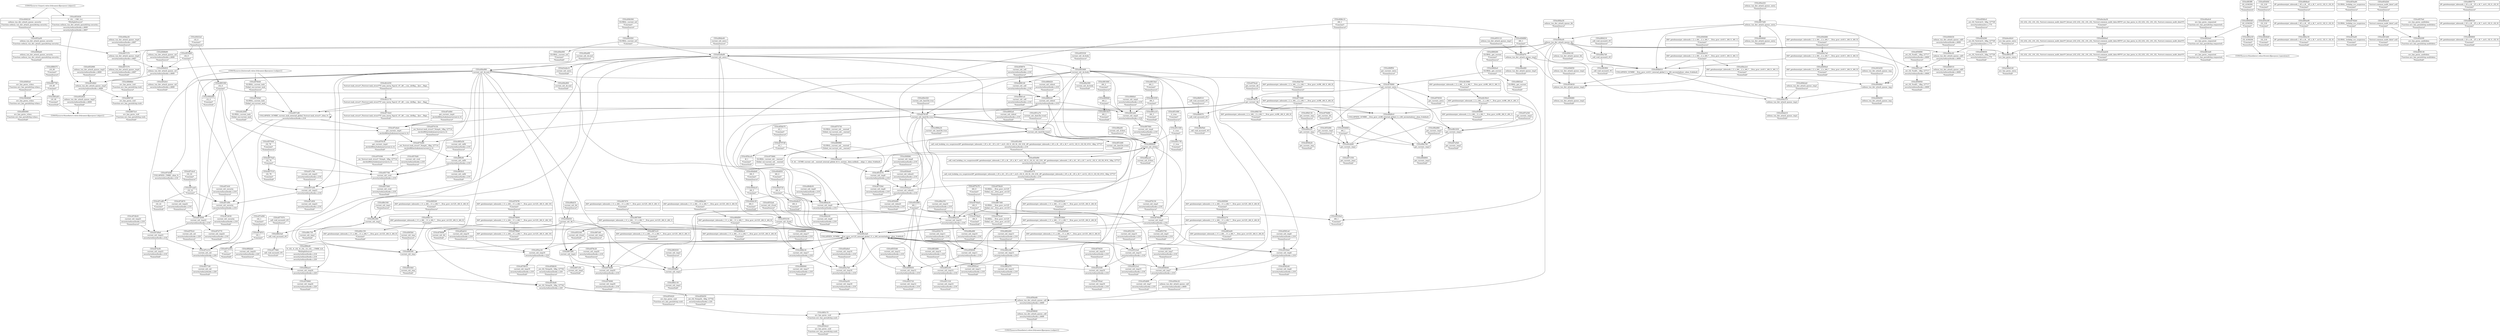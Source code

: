 digraph {
	CE0x4f49220 [shape=record,shape=Mrecord,label="{CE0x4f49220|selinux_tun_dev_attach_queue:_security|Function::selinux_tun_dev_attach_queue&Arg::security::|*SummSource*}"]
	CE0x4f8ace0 [shape=record,shape=Mrecord,label="{CE0x4f8ace0|current_sid:_if.then|*SummSink*}"]
	CE0x4f5d590 [shape=record,shape=Mrecord,label="{CE0x4f5d590|current_sid:_tmp7|security/selinux/hooks.c,218|*SummSource*}"]
	CE0x4f55d90 [shape=record,shape=Mrecord,label="{CE0x4f55d90|get_current:_tmp1|*SummSource*}"]
	CE0x4f58050 [shape=record,shape=Mrecord,label="{CE0x4f58050|_ret_i32_%retval.0,_!dbg_!27728|security/selinux/avc.c,775|*SummSink*}"]
	CE0x4f6c480 [shape=record,shape=Mrecord,label="{CE0x4f6c480|current_sid:_tmp1}"]
	CE0x4f559b0 [shape=record,shape=Mrecord,label="{CE0x4f559b0|i64*_getelementptr_inbounds_(_11_x_i64_,_11_x_i64_*___llvm_gcov_ctr125,_i64_0,_i64_6)|*Constant*}"]
	CE0x4fc5990 [shape=record,shape=Mrecord,label="{CE0x4fc5990|i64*_getelementptr_inbounds_(_2_x_i64_,_2_x_i64_*___llvm_gcov_ctr98,_i64_0,_i64_1)|*Constant*|*SummSource*}"]
	CE0x4f8abf0 [shape=record,shape=Mrecord,label="{CE0x4f8abf0|current_sid:_if.then|*SummSource*}"]
	CE0x4f89a20 [shape=record,shape=Mrecord,label="{CE0x4f89a20|current_sid:_land.lhs.true|*SummSink*}"]
	CE0x4f48430 [shape=record,shape=Mrecord,label="{CE0x4f48430|selinux_tun_dev_attach_queue:_call1|security/selinux/hooks.c,4669|*SummSource*}"]
	CE0x4f5d6f0 [shape=record,shape=Mrecord,label="{CE0x4f5d6f0|current_sid:_tmp7|security/selinux/hooks.c,218|*SummSink*}"]
	CE0x4f82de0 [shape=record,shape=Mrecord,label="{CE0x4f82de0|avc_has_perm:_requested|Function::avc_has_perm&Arg::requested::}"]
	CE0x4fc2170 [shape=record,shape=Mrecord,label="{CE0x4fc2170|%struct.task_struct*_(%struct.task_struct**)*_asm_movq_%gs:$_1:P_,$0_,_r,im,_dirflag_,_fpsr_,_flags_}"]
	CE0x4f577d0 [shape=record,shape=Mrecord,label="{CE0x4f577d0|current_sid:_sid|security/selinux/hooks.c,220|*SummSink*}"]
	CE0x4f887d0 [shape=record,shape=Mrecord,label="{CE0x4f887d0|avc_has_perm:_tsid|Function::avc_has_perm&Arg::tsid::}"]
	CE0x4f51320 [shape=record,shape=Mrecord,label="{CE0x4f51320|current_sid:_tmp14|security/selinux/hooks.c,218|*SummSink*}"]
	CE0x4f663e0 [shape=record,shape=Mrecord,label="{CE0x4f663e0|GLOBAL:_get_current|*Constant*|*SummSink*}"]
	CE0x4f4f240 [shape=record,shape=Mrecord,label="{CE0x4f4f240|i64*_getelementptr_inbounds_(_11_x_i64_,_11_x_i64_*___llvm_gcov_ctr125,_i64_0,_i64_0)|*Constant*|*SummSource*}"]
	CE0x4f6c540 [shape=record,shape=Mrecord,label="{CE0x4f6c540|current_sid:_tmp1|*SummSource*}"]
	CE0x4f6bac0 [shape=record,shape=Mrecord,label="{CE0x4f6bac0|current_sid:_tmp24|security/selinux/hooks.c,220}"]
	CE0x4f69060 [shape=record,shape=Mrecord,label="{CE0x4f69060|current_sid:_tmp17|security/selinux/hooks.c,218|*SummSink*}"]
	CE0x4f5a610 [shape=record,shape=Mrecord,label="{CE0x4f5a610|current_sid:_tmp19|security/selinux/hooks.c,218|*SummSource*}"]
	CE0x4f619a0 [shape=record,shape=Mrecord,label="{CE0x4f619a0|i64_3|*Constant*|*SummSource*}"]
	CE0x4fbf510 [shape=record,shape=Mrecord,label="{CE0x4fbf510|_call_void_mcount()_#3|*SummSource*}"]
	CE0x4f63a00 [shape=record,shape=Mrecord,label="{CE0x4f63a00|i64*_getelementptr_inbounds_(_11_x_i64_,_11_x_i64_*___llvm_gcov_ctr125,_i64_0,_i64_8)|*Constant*|*SummSink*}"]
	CE0x4f4ba30 [shape=record,shape=Mrecord,label="{CE0x4f4ba30|selinux_tun_dev_attach_queue:_bb|*SummSource*}"]
	CE0x4f75fe0 [shape=record,shape=Mrecord,label="{CE0x4f75fe0|i64_0|*Constant*|*SummSink*}"]
	CE0x4f755b0 [shape=record,shape=Mrecord,label="{CE0x4f755b0|current_sid:_tmp8|security/selinux/hooks.c,218|*SummSink*}"]
	CE0x4f6de40 [shape=record,shape=Mrecord,label="{CE0x4f6de40|current_sid:_entry|*SummSource*}"]
	CE0x4f578d0 [shape=record,shape=Mrecord,label="{CE0x4f578d0|current_sid:_cred|security/selinux/hooks.c,218|*SummSource*}"]
	CE0x4f53b60 [shape=record,shape=Mrecord,label="{CE0x4f53b60|i32_0|*Constant*}"]
	CE0x4f4bf20 [shape=record,shape=Mrecord,label="{CE0x4f4bf20|current_sid:_bb}"]
	CE0x4f888b0 [shape=record,shape=Mrecord,label="{CE0x4f888b0|avc_has_perm:_tsid|Function::avc_has_perm&Arg::tsid::|*SummSource*}"]
	CE0x4f539a0 [shape=record,shape=Mrecord,label="{CE0x4f539a0|current_sid:_tmp6|security/selinux/hooks.c,218}"]
	CE0x4f56e80 [shape=record,shape=Mrecord,label="{CE0x4f56e80|selinux_tun_dev_attach_queue:_call|security/selinux/hooks.c,4669}"]
	CE0x4f70150 [shape=record,shape=Mrecord,label="{CE0x4f70150|_ret_%struct.task_struct*_%tmp4,_!dbg_!27714|./arch/x86/include/asm/current.h,14|*SummSource*}"]
	CE0x4f6ff50 [shape=record,shape=Mrecord,label="{CE0x4f6ff50|get_current:_entry|*SummSource*}"]
	CE0x4f43f20 [shape=record,shape=Mrecord,label="{CE0x4f43f20|GLOBAL:_current_sid|*Constant*}"]
	CE0x4f7cae0 [shape=record,shape=Mrecord,label="{CE0x4f7cae0|i32_22|*Constant*}"]
	CE0x4f54c80 [shape=record,shape=Mrecord,label="{CE0x4f54c80|i32_218|*Constant*}"]
	CE0x4f63c00 [shape=record,shape=Mrecord,label="{CE0x4f63c00|current_sid:_tmp14|security/selinux/hooks.c,218}"]
	CE0x4f84060 [shape=record,shape=Mrecord,label="{CE0x4f84060|avc_has_perm:_tclass|Function::avc_has_perm&Arg::tclass::|*SummSink*}"]
	CE0x4f5c000 [shape=record,shape=Mrecord,label="{CE0x4f5c000|_call_void_lockdep_rcu_suspicious(i8*_getelementptr_inbounds_(_25_x_i8_,_25_x_i8_*_.str3,_i32_0,_i32_0),_i32_218,_i8*_getelementptr_inbounds_(_45_x_i8_,_45_x_i8_*_.str12,_i32_0,_i32_0))_#10,_!dbg_!27727|security/selinux/hooks.c,218|*SummSource*}"]
	CE0x4f68c30 [shape=record,shape=Mrecord,label="{CE0x4f68c30|current_sid:_tmp17|security/selinux/hooks.c,218}"]
	CE0x4f4b2a0 [shape=record,shape=Mrecord,label="{CE0x4f4b2a0|selinux_tun_dev_attach_queue:_tmp1|*SummSource*}"]
	CE0x4f64a90 [shape=record,shape=Mrecord,label="{CE0x4f64a90|i8*_getelementptr_inbounds_(_45_x_i8_,_45_x_i8_*_.str12,_i32_0,_i32_0)|*Constant*}"]
	CE0x4f79430 [shape=record,shape=Mrecord,label="{CE0x4f79430|current_sid:_tmp16|security/selinux/hooks.c,218|*SummSource*}"]
	CE0x4f7db20 [shape=record,shape=Mrecord,label="{CE0x4f7db20|current_sid:_tmp23|security/selinux/hooks.c,218|*SummSource*}"]
	CE0x4f5bb70 [shape=record,shape=Mrecord,label="{CE0x4f5bb70|i8_1|*Constant*|*SummSource*}"]
	CE0x4f79090 [shape=record,shape=Mrecord,label="{CE0x4f79090|current_sid:_tmp20|security/selinux/hooks.c,218|*SummSink*}"]
	CE0x4f49d50 [shape=record,shape=Mrecord,label="{CE0x4f49d50|selinux_tun_dev_attach_queue:_tmp|*SummSink*}"]
	CE0x6ecb9c0 [shape=record,shape=Mrecord,label="{CE0x6ecb9c0|avc_has_perm:_entry|*SummSource*}"]
	CE0x4f55230 [shape=record,shape=Mrecord,label="{CE0x4f55230|current_sid:_if.end}"]
	CE0x4f681e0 [shape=record,shape=Mrecord,label="{CE0x4f681e0|current_sid:_call|security/selinux/hooks.c,218|*SummSink*}"]
	CE0x4f69fd0 [shape=record,shape=Mrecord,label="{CE0x4f69fd0|i64_2|*Constant*}"]
	CE0x4f69cb0 [shape=record,shape=Mrecord,label="{CE0x4f69cb0|current_sid:_tobool|security/selinux/hooks.c,218}"]
	CE0x4f61ab0 [shape=record,shape=Mrecord,label="{CE0x4f61ab0|current_sid:_tmp4|security/selinux/hooks.c,218}"]
	CE0x4f7cfc0 [shape=record,shape=Mrecord,label="{CE0x4f7cfc0|current_sid:_security|security/selinux/hooks.c,218|*SummSource*}"]
	CE0x4f69f60 [shape=record,shape=Mrecord,label="{CE0x4f69f60|GLOBAL:_current_sid.__warned|Global_var:current_sid.__warned}"]
	CE0x4f78440 [shape=record,shape=Mrecord,label="{CE0x4f78440|GLOBAL:_current_task|Global_var:current_task|*SummSource*}"]
	CE0x4f70de0 [shape=record,shape=Mrecord,label="{CE0x4f70de0|i64_0|*Constant*}"]
	CE0x4f523c0 [shape=record,shape=Mrecord,label="{CE0x4f523c0|current_sid:_tmp15|security/selinux/hooks.c,218|*SummSink*}"]
	CE0x4f581a0 [shape=record,shape=Mrecord,label="{CE0x4f581a0|current_sid:_tmp6|security/selinux/hooks.c,218|*SummSource*}"]
	CE0x4f592e0 [shape=record,shape=Mrecord,label="{CE0x4f592e0|current_sid:_tmp11|security/selinux/hooks.c,218|*SummSink*}"]
	CE0x4f618c0 [shape=record,shape=Mrecord,label="{CE0x4f618c0|i64_2|*Constant*|*SummSink*}"]
	CE0x4f792b0 [shape=record,shape=Mrecord,label="{CE0x4f792b0|GLOBAL:_lockdep_rcu_suspicious|*Constant*}"]
	CE0x4f7dcf0 [shape=record,shape=Mrecord,label="{CE0x4f7dcf0|current_sid:_tmp23|security/selinux/hooks.c,218|*SummSink*}"]
	CE0x4f4bb90 [shape=record,shape=Mrecord,label="{CE0x4f4bb90|i32_0|*Constant*|*SummSink*}"]
	CE0x4f5aa50 [shape=record,shape=Mrecord,label="{CE0x4f5aa50|current_sid:_tmp18|security/selinux/hooks.c,218|*SummSink*}"]
	CE0x4f840d0 [shape=record,shape=Mrecord,label="{CE0x4f840d0|i32_4194304|*Constant*}"]
	CE0x4f58130 [shape=record,shape=Mrecord,label="{CE0x4f58130|avc_has_perm:_auditdata|Function::avc_has_perm&Arg::auditdata::|*SummSink*}"]
	CE0x4f86470 [shape=record,shape=Mrecord,label="{CE0x4f86470|i16_49|*Constant*|*SummSource*}"]
	CE0x4f4ab10 [shape=record,shape=Mrecord,label="{CE0x4f4ab10|selinux_tun_dev_attach_queue:_tmp1|*SummSink*}"]
	CE0x4f5c9a0 [shape=record,shape=Mrecord,label="{CE0x4f5c9a0|current_sid:_tmp|*SummSink*}"]
	CE0x4f528b0 [shape=record,shape=Mrecord,label="{CE0x4f528b0|selinux_tun_dev_attach_queue:_tmp5|security/selinux/hooks.c,4669}"]
	CE0x4f50d00 [shape=record,shape=Mrecord,label="{CE0x4f50d00|current_sid:_tobool1|security/selinux/hooks.c,218|*SummSink*}"]
	CE0x4f87760 [shape=record,shape=Mrecord,label="{CE0x4f87760|i16_49|*Constant*}"]
	CE0x4f71550 [shape=record,shape=Mrecord,label="{CE0x4f71550|get_current:_tmp1|*SummSink*}"]
	CE0x4f788a0 [shape=record,shape=Mrecord,label="{CE0x4f788a0|i64*_getelementptr_inbounds_(_11_x_i64_,_11_x_i64_*___llvm_gcov_ctr125,_i64_0,_i64_10)|*Constant*|*SummSink*}"]
	CE0x4f55b30 [shape=record,shape=Mrecord,label="{CE0x4f55b30|i64*_getelementptr_inbounds_(_11_x_i64_,_11_x_i64_*___llvm_gcov_ctr125,_i64_0,_i64_6)|*Constant*|*SummSource*}"]
	CE0x4f4fd60 [shape=record,shape=Mrecord,label="{CE0x4f4fd60|selinux_tun_dev_attach_queue:_tmp2|*SummSink*}"]
	CE0x4f7a540 [shape=record,shape=Mrecord,label="{CE0x4f7a540|get_current:_tmp2|*SummSource*}"]
	CE0x4f7d030 [shape=record,shape=Mrecord,label="{CE0x4f7d030|current_sid:_security|security/selinux/hooks.c,218|*SummSink*}"]
	CE0x4f5af70 [shape=record,shape=Mrecord,label="{CE0x4f5af70|selinux_tun_dev_attach_queue:_tmp3}"]
	CE0x4f48b60 [shape=record,shape=Mrecord,label="{CE0x4f48b60|selinux_tun_dev_attach_queue:_sid|security/selinux/hooks.c,4669|*SummSource*}"]
	CE0x4f7a6a0 [shape=record,shape=Mrecord,label="{CE0x4f7a6a0|get_current:_tmp4|./arch/x86/include/asm/current.h,14}"]
	CE0x4f54420 [shape=record,shape=Mrecord,label="{CE0x4f54420|avc_has_perm:_ssid|Function::avc_has_perm&Arg::ssid::|*SummSource*}"]
	CE0x63e8a10 [shape=record,shape=Mrecord,label="{CE0x63e8a10|current_sid:_entry|*SummSink*}"]
	CE0x4f783b0 [shape=record,shape=Mrecord,label="{CE0x4f783b0|GLOBAL:_current_task|Global_var:current_task}"]
	CE0x4f6fa40 [shape=record,shape=Mrecord,label="{CE0x4f6fa40|0:_i32,_4:_i32,_8:_i32,_12:_i32,_:_CMRE_4,8_|*MultipleSource*|security/selinux/hooks.c,218|security/selinux/hooks.c,218|security/selinux/hooks.c,220}"]
	CE0x4f6af10 [shape=record,shape=Mrecord,label="{CE0x4f6af10|current_sid:_bb|*SummSource*}"]
	CE0x4f5a7b0 [shape=record,shape=Mrecord,label="{CE0x4f5a7b0|current_sid:_tmp18|security/selinux/hooks.c,218}"]
	CE0x4f4e2c0 [shape=record,shape=Mrecord,label="{CE0x4f4e2c0|i64*_getelementptr_inbounds_(_2_x_i64_,_2_x_i64_*___llvm_gcov_ctr411,_i64_0,_i64_1)|*Constant*|*SummSink*}"]
	CE0x4f77870 [shape=record,shape=Mrecord,label="{CE0x4f77870|_call_void_mcount()_#3|*SummSource*}"]
	CE0x4f61a10 [shape=record,shape=Mrecord,label="{CE0x4f61a10|i64_3|*Constant*|*SummSink*}"]
	CE0x4f59170 [shape=record,shape=Mrecord,label="{CE0x4f59170|current_sid:_tmp11|security/selinux/hooks.c,218|*SummSource*}"]
	CE0x4f7e230 [shape=record,shape=Mrecord,label="{CE0x4f7e230|i32_1|*Constant*|*SummSink*}"]
	CE0x4f4dac0 [shape=record,shape=Mrecord,label="{CE0x4f4dac0|i64_5|*Constant*}"]
	CE0x4f68bc0 [shape=record,shape=Mrecord,label="{CE0x4f68bc0|i64*_getelementptr_inbounds_(_11_x_i64_,_11_x_i64_*___llvm_gcov_ctr125,_i64_0,_i64_9)|*Constant*|*SummSink*}"]
	CE0x4f65fc0 [shape=record,shape=Mrecord,label="{CE0x4f65fc0|current_sid:_call4|security/selinux/hooks.c,218|*SummSink*}"]
	CE0x4f56c20 [shape=record,shape=Mrecord,label="{CE0x4f56c20|selinux_tun_dev_attach_queue:_call|security/selinux/hooks.c,4669|*SummSource*}"]
	CE0x4f50bd0 [shape=record,shape=Mrecord,label="{CE0x4f50bd0|current_sid:_tobool1|security/selinux/hooks.c,218|*SummSource*}"]
	CE0x4f77960 [shape=record,shape=Mrecord,label="{CE0x4f77960|_call_void_mcount()_#3|*SummSink*}"]
	CE0x4f62d00 [shape=record,shape=Mrecord,label="{CE0x4f62d00|current_sid:_tmp13|security/selinux/hooks.c,218|*SummSource*}"]
	CE0x4f64210 [shape=record,shape=Mrecord,label="{CE0x4f64210|_call_void_mcount()_#3|*SummSource*}"]
	CE0x4fbf5b0 [shape=record,shape=Mrecord,label="{CE0x4fbf5b0|_call_void_mcount()_#3|*SummSink*}"]
	"CONST[source:2(external),value:2(dynamic)][purpose:{subject}]"
	CE0x4f781f0 [shape=record,shape=Mrecord,label="{CE0x4f781f0|get_current:_tmp4|./arch/x86/include/asm/current.h,14|*SummSink*}"]
	CE0x4f56450 [shape=record,shape=Mrecord,label="{CE0x4f56450|_ret_i32_%tmp24,_!dbg_!27742|security/selinux/hooks.c,220|*SummSink*}"]
	CE0x4f5d380 [shape=record,shape=Mrecord,label="{CE0x4f5d380|_ret_i32_%retval.0,_!dbg_!27728|security/selinux/avc.c,775}"]
	CE0x4f9d0c0 [shape=record,shape=Mrecord,label="{CE0x4f9d0c0|COLLAPSED:_GCMRE___llvm_gcov_ctr98_internal_global_2_x_i64_zeroinitializer:_elem_0:default:}"]
	CE0x4f4dd60 [shape=record,shape=Mrecord,label="{CE0x4f4dd60|i64*_getelementptr_inbounds_(_2_x_i64_,_2_x_i64_*___llvm_gcov_ctr411,_i64_0,_i64_0)|*Constant*|*SummSource*}"]
	CE0x4f582d0 [shape=record,shape=Mrecord,label="{CE0x4f582d0|current_sid:_tmp6|security/selinux/hooks.c,218|*SummSink*}"]
	CE0x4f6a350 [shape=record,shape=Mrecord,label="{CE0x4f6a350|current_sid:_tmp10|security/selinux/hooks.c,218|*SummSource*}"]
	CE0x4f54a80 [shape=record,shape=Mrecord,label="{CE0x4f54a80|GLOBAL:_lockdep_rcu_suspicious|*Constant*|*SummSource*}"]
	CE0x4f52350 [shape=record,shape=Mrecord,label="{CE0x4f52350|current_sid:_tmp15|security/selinux/hooks.c,218|*SummSource*}"]
	CE0x4f6b7d0 [shape=record,shape=Mrecord,label="{CE0x4f6b7d0|i64*_getelementptr_inbounds_(_2_x_i64_,_2_x_i64_*___llvm_gcov_ctr98,_i64_0,_i64_0)|*Constant*|*SummSink*}"]
	CE0x4f4e680 [shape=record,shape=Mrecord,label="{CE0x4f4e680|current_sid:_do.end}"]
	CE0x4f52270 [shape=record,shape=Mrecord,label="{CE0x4f52270|i64*_getelementptr_inbounds_(_11_x_i64_,_11_x_i64_*___llvm_gcov_ctr125,_i64_0,_i64_8)|*Constant*}"]
	CE0x4f6bbb0 [shape=record,shape=Mrecord,label="{CE0x4f6bbb0|current_sid:_tmp24|security/selinux/hooks.c,220|*SummSource*}"]
	CE0x4f51950 [shape=record,shape=Mrecord,label="{CE0x4f51950|current_sid:_land.lhs.true2}"]
	CE0x4f68ff0 [shape=record,shape=Mrecord,label="{CE0x4f68ff0|current_sid:_tmp17|security/selinux/hooks.c,218|*SummSource*}"]
	CE0x4f55340 [shape=record,shape=Mrecord,label="{CE0x4f55340|current_sid:_if.end|*SummSink*}"]
	CE0x4f65c70 [shape=record,shape=Mrecord,label="{CE0x4f65c70|avc_has_perm:_ssid|Function::avc_has_perm&Arg::ssid::}"]
	CE0x4f54f40 [shape=record,shape=Mrecord,label="{CE0x4f54f40|i32_218|*Constant*|*SummSource*}"]
	CE0x4f5ac20 [shape=record,shape=Mrecord,label="{CE0x4f5ac20|current_sid:_tmp19|security/selinux/hooks.c,218}"]
	CE0x4f7d380 [shape=record,shape=Mrecord,label="{CE0x4f7d380|COLLAPSED:_CMRE:_elem_0::|security/selinux/hooks.c,218}"]
	CE0x4f52fc0 [shape=record,shape=Mrecord,label="{CE0x4f52fc0|selinux_tun_dev_attach_queue:_sid|security/selinux/hooks.c,4669|*SummSink*}"]
	CE0x4f49580 [shape=record,shape=Mrecord,label="{CE0x4f49580|i64*_getelementptr_inbounds_(_2_x_i64_,_2_x_i64_*___llvm_gcov_ctr411,_i64_0,_i64_1)|*Constant*|*SummSource*}"]
	CE0x4f79ca0 [shape=record,shape=Mrecord,label="{CE0x4f79ca0|get_current:_bb|*SummSource*}"]
	CE0x4f5f8e0 [shape=record,shape=Mrecord,label="{CE0x4f5f8e0|current_sid:_tmp3}"]
	CE0x4f55530 [shape=record,shape=Mrecord,label="{CE0x4f55530|current_sid:_do.body|*SummSource*}"]
	CE0x590d0d0 [shape=record,shape=Mrecord,label="{CE0x590d0d0|avc_has_perm:_tclass|Function::avc_has_perm&Arg::tclass::}"]
	CE0x4f69800 [shape=record,shape=Mrecord,label="{CE0x4f69800|i8*_getelementptr_inbounds_(_25_x_i8_,_25_x_i8_*_.str3,_i32_0,_i32_0)|*Constant*|*SummSink*}"]
	CE0x4f81bd0 [shape=record,shape=Mrecord,label="{CE0x4f81bd0|avc_has_perm:_requested|Function::avc_has_perm&Arg::requested::|*SummSink*}"]
	CE0x4f6a480 [shape=record,shape=Mrecord,label="{CE0x4f6a480|current_sid:_tmp10|security/selinux/hooks.c,218|*SummSink*}"]
	CE0x4f47270 [shape=record,shape=Mrecord,label="{CE0x4f47270|selinux_tun_dev_attach_queue:_tmp4|security/selinux/hooks.c,4667}"]
	CE0x4f79d80 [shape=record,shape=Mrecord,label="{CE0x4f79d80|get_current:_bb|*SummSink*}"]
	CE0x4f670b0 [shape=record,shape=Mrecord,label="{CE0x4f670b0|current_sid:_tmp4|security/selinux/hooks.c,218|*SummSink*}"]
	CE0x4f57c80 [shape=record,shape=Mrecord,label="{CE0x4f57c80|COLLAPSED:_GCMRE_current_task_external_global_%struct.task_struct*:_elem_0::|security/selinux/hooks.c,218}"]
	CE0x4f4c150 [shape=record,shape=Mrecord,label="{CE0x4f4c150|i64*_getelementptr_inbounds_(_11_x_i64_,_11_x_i64_*___llvm_gcov_ctr125,_i64_0,_i64_0)|*Constant*|*SummSink*}"]
	CE0x4f6c730 [shape=record,shape=Mrecord,label="{CE0x4f6c730|current_sid:_tmp1|*SummSink*}"]
	CE0x4f448b0 [shape=record,shape=Mrecord,label="{CE0x4f448b0|selinux_tun_dev_attach_queue:_tmp}"]
	CE0x4f53570 [shape=record,shape=Mrecord,label="{CE0x4f53570|current_sid:_tmp8|security/selinux/hooks.c,218}"]
	CE0x4f78910 [shape=record,shape=Mrecord,label="{CE0x4f78910|current_sid:_tmp19|security/selinux/hooks.c,218|*SummSink*}"]
	CE0x4f9d130 [shape=record,shape=Mrecord,label="{CE0x4f9d130|get_current:_tmp|*SummSource*}"]
	CE0x4f648d0 [shape=record,shape=Mrecord,label="{CE0x4f648d0|i32_218|*Constant*|*SummSink*}"]
	CE0x4f54af0 [shape=record,shape=Mrecord,label="{CE0x4f54af0|GLOBAL:_lockdep_rcu_suspicious|*Constant*|*SummSink*}"]
	CE0x4f4c020 [shape=record,shape=Mrecord,label="{CE0x4f4c020|current_sid:_land.lhs.true|*SummSource*}"]
	CE0x4f474d0 [shape=record,shape=Mrecord,label="{CE0x4f474d0|selinux_tun_dev_attach_queue:_entry}"]
	CE0x4f7e090 [shape=record,shape=Mrecord,label="{CE0x4f7e090|i32_1|*Constant*|*SummSource*}"]
	CE0x4f4b560 [shape=record,shape=Mrecord,label="{CE0x4f4b560|GLOBAL:_current_sid|*Constant*|*SummSource*}"]
	CE0x4f82ec0 [shape=record,shape=Mrecord,label="{CE0x4f82ec0|%struct.common_audit_data*_null|*Constant*}"]
	CE0x4fc2060 [shape=record,shape=Mrecord,label="{CE0x4fc2060|GLOBAL:_current_task|Global_var:current_task|*SummSink*}"]
	CE0x4f6da30 [shape=record,shape=Mrecord,label="{CE0x4f6da30|current_sid:_tmp9|security/selinux/hooks.c,218}"]
	CE0x4f4e420 [shape=record,shape=Mrecord,label="{CE0x4f4e420|selinux_tun_dev_attach_queue:_entry|*SummSource*}"]
	CE0x4f48510 [shape=record,shape=Mrecord,label="{CE0x4f48510|selinux_tun_dev_attach_queue:_call1|security/selinux/hooks.c,4669|*SummSink*}"]
	CE0x4f7cbc0 [shape=record,shape=Mrecord,label="{CE0x4f7cbc0|i32_22|*Constant*|*SummSource*}"]
	CE0x6ecba30 [shape=record,shape=Mrecord,label="{CE0x6ecba30|i32_(i32,_i32,_i16,_i32,_%struct.common_audit_data*)*_bitcast_(i32_(i32,_i32,_i16,_i32,_%struct.common_audit_data.495*)*_avc_has_perm_to_i32_(i32,_i32,_i16,_i32,_%struct.common_audit_data*)*)|*Constant*|*SummSource*}"]
	CE0x4f5c690 [shape=record,shape=Mrecord,label="{CE0x4f5c690|i64_1|*Constant*}"]
	CE0x4fc2250 [shape=record,shape=Mrecord,label="{CE0x4fc2250|%struct.task_struct*_(%struct.task_struct**)*_asm_movq_%gs:$_1:P_,$0_,_r,im,_dirflag_,_fpsr_,_flags_|*SummSource*}"]
	CE0x4f716d0 [shape=record,shape=Mrecord,label="{CE0x4f716d0|i64*_getelementptr_inbounds_(_2_x_i64_,_2_x_i64_*___llvm_gcov_ctr98,_i64_0,_i64_0)|*Constant*}"]
	CE0x4f4e800 [shape=record,shape=Mrecord,label="{CE0x4f4e800|current_sid:_do.end|*SummSink*}"]
	CE0x4f875c0 [shape=record,shape=Mrecord,label="{CE0x4f875c0|avc_has_perm:_tsid|Function::avc_has_perm&Arg::tsid::|*SummSink*}"]
	CE0x4f64f00 [shape=record,shape=Mrecord,label="{CE0x4f64f00|i64*_getelementptr_inbounds_(_11_x_i64_,_11_x_i64_*___llvm_gcov_ctr125,_i64_0,_i64_9)|*Constant*}"]
	CE0x4f69520 [shape=record,shape=Mrecord,label="{CE0x4f69520|i8*_getelementptr_inbounds_(_25_x_i8_,_25_x_i8_*_.str3,_i32_0,_i32_0)|*Constant*}"]
	CE0x4f7cf00 [shape=record,shape=Mrecord,label="{CE0x4f7cf00|current_sid:_security|security/selinux/hooks.c,218}"]
	CE0x4f56b20 [shape=record,shape=Mrecord,label="{CE0x4f56b20|get_current:_tmp|*SummSink*}"]
	CE0x4f55460 [shape=record,shape=Mrecord,label="{CE0x4f55460|current_sid:_do.body}"]
	CE0x4f552a0 [shape=record,shape=Mrecord,label="{CE0x4f552a0|current_sid:_if.end|*SummSource*}"]
	CE0x4f67af0 [shape=record,shape=Mrecord,label="{CE0x4f67af0|current_sid:_tmp2|*SummSource*}"]
	CE0x4f5bf90 [shape=record,shape=Mrecord,label="{CE0x4f5bf90|_call_void_lockdep_rcu_suspicious(i8*_getelementptr_inbounds_(_25_x_i8_,_25_x_i8_*_.str3,_i32_0,_i32_0),_i32_218,_i8*_getelementptr_inbounds_(_45_x_i8_,_45_x_i8_*_.str12,_i32_0,_i32_0))_#10,_!dbg_!27727|security/selinux/hooks.c,218}"]
	CE0x4f7d9a0 [shape=record,shape=Mrecord,label="{CE0x4f7d9a0|current_sid:_tmp23|security/selinux/hooks.c,218}"]
	CE0x4f58440 [shape=record,shape=Mrecord,label="{CE0x4f58440|current_sid:_tmp7|security/selinux/hooks.c,218}"]
	CE0x4f555d0 [shape=record,shape=Mrecord,label="{CE0x4f555d0|current_sid:_tmp12|security/selinux/hooks.c,218|*SummSource*}"]
	CE0x4f81b60 [shape=record,shape=Mrecord,label="{CE0x4f81b60|%struct.common_audit_data*_null|*Constant*|*SummSink*}"]
	CE0x4f64c50 [shape=record,shape=Mrecord,label="{CE0x4f64c50|i8*_getelementptr_inbounds_(_45_x_i8_,_45_x_i8_*_.str12,_i32_0,_i32_0)|*Constant*|*SummSink*}"]
	CE0x4f5f670 [shape=record,shape=Mrecord,label="{CE0x4f5f670|current_sid:_call|security/selinux/hooks.c,218|*SummSource*}"]
	CE0x4fc58c0 [shape=record,shape=Mrecord,label="{CE0x4fc58c0|i64*_getelementptr_inbounds_(_2_x_i64_,_2_x_i64_*___llvm_gcov_ctr98,_i64_0,_i64_1)|*Constant*}"]
	CE0x4f7cdf0 [shape=record,shape=Mrecord,label="{CE0x4f7cdf0|i32_22|*Constant*|*SummSink*}"]
	CE0x4f682a0 [shape=record,shape=Mrecord,label="{CE0x4f682a0|current_sid:_tobool|security/selinux/hooks.c,218|*SummSink*}"]
	CE0x4f48ab0 [shape=record,shape=Mrecord,label="{CE0x4f48ab0|selinux_tun_dev_attach_queue:_security|Function::selinux_tun_dev_attach_queue&Arg::security::|*SummSink*}"]
	CE0x63e8a80 [shape=record,shape=Mrecord,label="{CE0x63e8a80|current_sid:_entry}"]
	CE0x4f69d20 [shape=record,shape=Mrecord,label="{CE0x4f69d20|current_sid:_tobool|security/selinux/hooks.c,218|*SummSource*}"]
	CE0x4f4d720 [shape=record,shape=Mrecord,label="{CE0x4f4d720|i64_4|*Constant*}"]
	CE0x4f797d0 [shape=record,shape=Mrecord,label="{CE0x4f797d0|i8_1|*Constant*}"]
	CE0x4f6e680 [shape=record,shape=Mrecord,label="{CE0x4f6e680|selinux_tun_dev_attach_queue:_tmp3|*SummSink*}"]
	CE0x4f4db60 [shape=record,shape=Mrecord,label="{CE0x4f4db60|i64_5|*Constant*|*SummSource*}"]
	CE0x4f4dc30 [shape=record,shape=Mrecord,label="{CE0x4f4dc30|i64_5|*Constant*|*SummSink*}"]
	CE0x4f5bce0 [shape=record,shape=Mrecord,label="{CE0x4f5bce0|i8_1|*Constant*|*SummSink*}"]
	CE0x4f6e860 [shape=record,shape=Mrecord,label="{CE0x4f6e860|get_current:_tmp3|*SummSource*}"]
	CE0x4f56f90 [shape=record,shape=Mrecord,label="{CE0x4f56f90|i64*_getelementptr_inbounds_(_2_x_i64_,_2_x_i64_*___llvm_gcov_ctr98,_i64_0,_i64_1)|*Constant*|*SummSink*}"]
	CE0x4f4e370 [shape=record,shape=Mrecord,label="{CE0x4f4e370|selinux_tun_dev_attach_queue:_tmp1}"]
	CE0x4f4b610 [shape=record,shape=Mrecord,label="{CE0x4f4b610|COLLAPSED:_GCMRE___llvm_gcov_ctr411_internal_global_2_x_i64_zeroinitializer:_elem_0:default:}"]
	CE0x4f9cec0 [shape=record,shape=Mrecord,label="{CE0x4f9cec0|get_current:_tmp}"]
	CE0x4f5a8e0 [shape=record,shape=Mrecord,label="{CE0x4f5a8e0|current_sid:_tmp18|security/selinux/hooks.c,218|*SummSource*}"]
	CE0x4f48ed0 [shape=record,shape=Mrecord,label="{CE0x4f48ed0|selinux_tun_dev_attach_queue:_bb}"]
	CE0x4f517f0 [shape=record,shape=Mrecord,label="{CE0x4f517f0|i1_true|*Constant*|*SummSink*}"]
	CE0x4f4f080 [shape=record,shape=Mrecord,label="{CE0x4f4f080|current_sid:_tmp8|security/selinux/hooks.c,218|*SummSource*}"]
	CE0x4f490e0 [shape=record,shape=Mrecord,label="{CE0x4f490e0|i64*_getelementptr_inbounds_(_2_x_i64_,_2_x_i64_*___llvm_gcov_ctr411,_i64_0,_i64_0)|*Constant*|*SummSink*}"]
	CE0x4f79b70 [shape=record,shape=Mrecord,label="{CE0x4f79b70|get_current:_bb}"]
	CE0x632ab30 [shape=record,shape=Mrecord,label="{CE0x632ab30|i32_(i32,_i32,_i16,_i32,_%struct.common_audit_data*)*_bitcast_(i32_(i32,_i32,_i16,_i32,_%struct.common_audit_data.495*)*_avc_has_perm_to_i32_(i32,_i32,_i16,_i32,_%struct.common_audit_data*)*)|*Constant*|*SummSink*}"]
	CE0x4f57940 [shape=record,shape=Mrecord,label="{CE0x4f57940|current_sid:_cred|security/selinux/hooks.c,218|*SummSink*}"]
	CE0x4f5d3f0 [shape=record,shape=Mrecord,label="{CE0x4f5d3f0|avc_has_perm:_auditdata|Function::avc_has_perm&Arg::auditdata::}"]
	CE0x4f67360 [shape=record,shape=Mrecord,label="{CE0x4f67360|GLOBAL:___llvm_gcov_ctr125|Global_var:__llvm_gcov_ctr125}"]
	CE0x4f52a00 [shape=record,shape=Mrecord,label="{CE0x4f52a00|selinux_tun_dev_attach_queue:_security|Function::selinux_tun_dev_attach_queue&Arg::security::}"]
	CE0x4f70280 [shape=record,shape=Mrecord,label="{CE0x4f70280|_ret_%struct.task_struct*_%tmp4,_!dbg_!27714|./arch/x86/include/asm/current.h,14}"]
	CE0x4fbf470 [shape=record,shape=Mrecord,label="{CE0x4fbf470|_call_void_mcount()_#3}"]
	CE0x4f6db30 [shape=record,shape=Mrecord,label="{CE0x4f6db30|current_sid:_tmp9|security/selinux/hooks.c,218|*SummSource*}"]
	CE0x4f43d30 [shape=record,shape=Mrecord,label="{CE0x4f43d30|selinux_tun_dev_attach_queue:_tmp|*SummSource*}"]
	"CONST[source:0(mediator),value:0(static)][purpose:{operation}]"
	CE0x4f83ef0 [shape=record,shape=Mrecord,label="{CE0x4f83ef0|i16_49|*Constant*|*SummSink*}"]
	CE0x4f4e6f0 [shape=record,shape=Mrecord,label="{CE0x4f4e6f0|current_sid:_do.end|*SummSource*}"]
	CE0x4f484a0 [shape=record,shape=Mrecord,label="{CE0x4f484a0|i32_(i32,_i32,_i16,_i32,_%struct.common_audit_data*)*_bitcast_(i32_(i32,_i32,_i16,_i32,_%struct.common_audit_data.495*)*_avc_has_perm_to_i32_(i32,_i32,_i16,_i32,_%struct.common_audit_data*)*)|*Constant*}"]
	CE0x4f4a010 [shape=record,shape=Mrecord,label="{CE0x4f4a010|i64*_getelementptr_inbounds_(_2_x_i64_,_2_x_i64_*___llvm_gcov_ctr411,_i64_0,_i64_1)|*Constant*}"]
	CE0x4fab7b0 [shape=record,shape=Mrecord,label="{CE0x4fab7b0|i64*_getelementptr_inbounds_(_2_x_i64_,_2_x_i64_*___llvm_gcov_ctr98,_i64_0,_i64_0)|*Constant*|*SummSource*}"]
	CE0x4f52990 [shape=record,shape=Mrecord,label="{CE0x4f52990|selinux_tun_dev_attach_queue:_tmp5|security/selinux/hooks.c,4669|*SummSource*}"]
	CE0x4f50ae0 [shape=record,shape=Mrecord,label="{CE0x4f50ae0|current_sid:_tobool1|security/selinux/hooks.c,218}"]
	CE0x4f4f9d0 [shape=record,shape=Mrecord,label="{CE0x4f4f9d0|i64*_getelementptr_inbounds_(_11_x_i64_,_11_x_i64_*___llvm_gcov_ctr125,_i64_0,_i64_6)|*Constant*|*SummSink*}"]
	CE0x4f49840 [shape=record,shape=Mrecord,label="{CE0x4f49840|selinux_tun_dev_attach_queue:_entry|*SummSink*}"]
	CE0x4f63d80 [shape=record,shape=Mrecord,label="{CE0x4f63d80|current_sid:_tmp14|security/selinux/hooks.c,218|*SummSource*}"]
	CE0x4fcddd0 [shape=record,shape=Mrecord,label="{CE0x4fcddd0|get_current:_tmp1}"]
	CE0x4f56660 [shape=record,shape=Mrecord,label="{CE0x4f56660|i64_1|*Constant*}"]
	CE0x4f795a0 [shape=record,shape=Mrecord,label="{CE0x4f795a0|current_sid:_tmp16|security/selinux/hooks.c,218|*SummSink*}"]
	CE0x4f6a7d0 [shape=record,shape=Mrecord,label="{CE0x4f6a7d0|_call_void_mcount()_#3}"]
	CE0x4f9d800 [shape=record,shape=Mrecord,label="{CE0x4f9d800|get_current:_tmp3|*SummSink*}"]
	CE0x4f59040 [shape=record,shape=Mrecord,label="{CE0x4f59040|current_sid:_tmp11|security/selinux/hooks.c,218}"]
	CE0x4f70390 [shape=record,shape=Mrecord,label="{CE0x4f70390|_ret_%struct.task_struct*_%tmp4,_!dbg_!27714|./arch/x86/include/asm/current.h,14|*SummSink*}"]
	CE0x4f61800 [shape=record,shape=Mrecord,label="{CE0x4f61800|i64_2|*Constant*|*SummSource*}"]
	CE0x4f56950 [shape=record,shape=Mrecord,label="{CE0x4f56950|_ret_i32_%call1,_!dbg_!27717|security/selinux/hooks.c,4669|*SummSink*}"]
	CE0x4f53030 [shape=record,shape=Mrecord,label="{CE0x4f53030|0:_i32,_:_CRE_0,4_|*MultipleSource*|Function::selinux_tun_dev_attach_queue&Arg::security::|security/selinux/hooks.c,4669|security/selinux/hooks.c,4667}"]
	CE0x4f7a0b0 [shape=record,shape=Mrecord,label="{CE0x4f7a0b0|get_current:_tmp4|./arch/x86/include/asm/current.h,14|*SummSource*}"]
	CE0x4f7c760 [shape=record,shape=Mrecord,label="{CE0x4f7c760|current_sid:_tmp21|security/selinux/hooks.c,218|*SummSource*}"]
	CE0x4f520e0 [shape=record,shape=Mrecord,label="{CE0x4f520e0|i64_1|*Constant*|*SummSink*}"]
	CE0x4f4f340 [shape=record,shape=Mrecord,label="{CE0x4f4f340|current_sid:_tmp}"]
	CE0x4f574a0 [shape=record,shape=Mrecord,label="{CE0x4f574a0|i32_78|*Constant*}"]
	CE0x4f4bc40 [shape=record,shape=Mrecord,label="{CE0x4f4bc40|selinux_tun_dev_attach_queue:_call1|security/selinux/hooks.c,4669}"]
	CE0x4f51b80 [shape=record,shape=Mrecord,label="{CE0x4f51b80|current_sid:_land.lhs.true2|*SummSink*}"]
	CE0x4f59450 [shape=record,shape=Mrecord,label="{CE0x4f59450|current_sid:_tmp12|security/selinux/hooks.c,218}"]
	CE0x4f52920 [shape=record,shape=Mrecord,label="{CE0x4f52920|selinux_tun_dev_attach_queue:_tmp5|security/selinux/hooks.c,4669|*SummSink*}"]
	CE0x4f67c50 [shape=record,shape=Mrecord,label="{CE0x4f67c50|current_sid:_tmp2|*SummSink*}"]
	CE0x4f760e0 [shape=record,shape=Mrecord,label="{CE0x4f760e0|current_sid:_tmp5|security/selinux/hooks.c,218}"]
	CE0x4f46f30 [shape=record,shape=Mrecord,label="{CE0x4f46f30|selinux_tun_dev_attach_queue:_tmp2|*SummSource*}"]
	CE0x4f64be0 [shape=record,shape=Mrecord,label="{CE0x4f64be0|i8*_getelementptr_inbounds_(_45_x_i8_,_45_x_i8_*_.str12,_i32_0,_i32_0)|*Constant*|*SummSource*}"]
	CE0x4f6dc00 [shape=record,shape=Mrecord,label="{CE0x4f6dc00|current_sid:_tmp9|security/selinux/hooks.c,218|*SummSink*}"]
	CE0x4f65e50 [shape=record,shape=Mrecord,label="{CE0x4f65e50|current_sid:_call4|security/selinux/hooks.c,218|*SummSource*}"]
	CE0x4f58640 [shape=record,shape=Mrecord,label="{CE0x4f58640|selinux_tun_dev_attach_queue:_call|security/selinux/hooks.c,4669|*SummSink*}"]
	CE0x4f67970 [shape=record,shape=Mrecord,label="{CE0x4f67970|i64*_getelementptr_inbounds_(_11_x_i64_,_11_x_i64_*___llvm_gcov_ctr125,_i64_0,_i64_1)|*Constant*|*SummSource*}"]
	CE0x4f63f00 [shape=record,shape=Mrecord,label="{CE0x4f63f00|_call_void_mcount()_#3|*SummSink*}"]
	CE0x4fb1630 [shape=record,shape=Mrecord,label="{CE0x4fb1630|get_current:_tmp2}"]
	CE0x4f78980 [shape=record,shape=Mrecord,label="{CE0x4f78980|get_current:_entry}"]
	CE0x4f4f3b0 [shape=record,shape=Mrecord,label="{CE0x4f4f3b0|current_sid:_tmp|*SummSource*}"]
	CE0x4f4a7a0 [shape=record,shape=Mrecord,label="{CE0x4f4a7a0|i64*_getelementptr_inbounds_(_2_x_i64_,_2_x_i64_*___llvm_gcov_ctr411,_i64_0,_i64_0)|*Constant*}"]
	CE0x4f4b140 [shape=record,shape=Mrecord,label="{CE0x4f4b140|selinux_tun_dev_attach_queue:_bb|*SummSink*}"]
	CE0x4f7e310 [shape=record,shape=Mrecord,label="{CE0x4f7e310|current_sid:_sid|security/selinux/hooks.c,220}"]
	CE0x4f7df10 [shape=record,shape=Mrecord,label="{CE0x4f7df10|i32_1|*Constant*}"]
	CE0x4f4f580 [shape=record,shape=Mrecord,label="{CE0x4f4f580|i64*_getelementptr_inbounds_(_11_x_i64_,_11_x_i64_*___llvm_gcov_ctr125,_i64_0,_i64_8)|*Constant*|*SummSource*}"]
	CE0x4f53bd0 [shape=record,shape=Mrecord,label="{CE0x4f53bd0|_ret_i32_%tmp24,_!dbg_!27742|security/selinux/hooks.c,220}"]
	CE0x4f76150 [shape=record,shape=Mrecord,label="{CE0x4f76150|current_sid:_tmp5|security/selinux/hooks.c,218|*SummSource*}"]
	CE0x4f62d70 [shape=record,shape=Mrecord,label="{CE0x4f62d70|current_sid:_tmp13|security/selinux/hooks.c,218|*SummSink*}"]
	CE0x4f51ef0 [shape=record,shape=Mrecord,label="{CE0x4f51ef0|_ret_i32_%call1,_!dbg_!27717|security/selinux/hooks.c,4669}"]
	CE0x4f4c2a0 [shape=record,shape=Mrecord,label="{CE0x4f4c2a0|COLLAPSED:_GCMRE___llvm_gcov_ctr125_internal_global_11_x_i64_zeroinitializer:_elem_0:default:}"]
	CE0x4f78600 [shape=record,shape=Mrecord,label="{CE0x4f78600|i64*_getelementptr_inbounds_(_11_x_i64_,_11_x_i64_*___llvm_gcov_ctr125,_i64_0,_i64_10)|*Constant*}"]
	CE0x4f83ff0 [shape=record,shape=Mrecord,label="{CE0x4f83ff0|i32_4194304|*Constant*|*SummSource*}"]
	CE0x4f7d670 [shape=record,shape=Mrecord,label="{CE0x4f7d670|current_sid:_tmp22|security/selinux/hooks.c,218|*SummSource*}"]
	CE0x4f62020 [shape=record,shape=Mrecord,label="{CE0x4f62020|current_sid:_tmp3|*SummSource*}"]
	CE0x4f6e760 [shape=record,shape=Mrecord,label="{CE0x4f6e760|get_current:_tmp3}"]
	CE0x4f664e0 [shape=record,shape=Mrecord,label="{CE0x4f664e0|GLOBAL:_get_current|*Constant*}"]
	CE0x4f70b20 [shape=record,shape=Mrecord,label="{CE0x4f70b20|GLOBAL:___llvm_gcov_ctr125|Global_var:__llvm_gcov_ctr125|*SummSource*}"]
	CE0x4f6a220 [shape=record,shape=Mrecord,label="{CE0x4f6a220|current_sid:_tmp10|security/selinux/hooks.c,218}"]
	CE0x4f65390 [shape=record,shape=Mrecord,label="{CE0x4f65390|i32_0|*Constant*}"]
	CE0x4f75860 [shape=record,shape=Mrecord,label="{CE0x4f75860|GLOBAL:_current_sid.__warned|Global_var:current_sid.__warned|*SummSink*}"]
	CE0x4f57e00 [shape=record,shape=Mrecord,label="{CE0x4f57e00|current_sid:_tmp21|security/selinux/hooks.c,218}"]
	CE0x4f522e0 [shape=record,shape=Mrecord,label="{CE0x4f522e0|current_sid:_tmp15|security/selinux/hooks.c,218}"]
	CE0x4f57fe0 [shape=record,shape=Mrecord,label="{CE0x4f57fe0|avc_has_perm:_auditdata|Function::avc_has_perm&Arg::auditdata::|*SummSource*}"]
	CE0x4f67900 [shape=record,shape=Mrecord,label="{CE0x4f67900|i64*_getelementptr_inbounds_(_11_x_i64_,_11_x_i64_*___llvm_gcov_ctr125,_i64_0,_i64_1)|*Constant*}"]
	CE0x4f55720 [shape=record,shape=Mrecord,label="{CE0x4f55720|current_sid:_tmp12|security/selinux/hooks.c,218|*SummSink*}"]
	CE0x4f787f0 [shape=record,shape=Mrecord,label="{CE0x4f787f0|i64*_getelementptr_inbounds_(_11_x_i64_,_11_x_i64_*___llvm_gcov_ctr125,_i64_0,_i64_10)|*Constant*|*SummSource*}"]
	CE0x4f75730 [shape=record,shape=Mrecord,label="{CE0x4f75730|GLOBAL:_current_sid.__warned|Global_var:current_sid.__warned|*SummSource*}"]
	CE0x4f62c90 [shape=record,shape=Mrecord,label="{CE0x4f62c90|current_sid:_tmp13|security/selinux/hooks.c,218}"]
	"CONST[source:1(input),value:2(dynamic)][purpose:{object}]"
	CE0x4f89b40 [shape=record,shape=Mrecord,label="{CE0x4f89b40|current_sid:_if.then}"]
	CE0x4f53750 [shape=record,shape=Mrecord,label="{CE0x4f53750|current_sid:_tmp5|security/selinux/hooks.c,218|*SummSink*}"]
	CE0x4f70ca0 [shape=record,shape=Mrecord,label="{CE0x4f70ca0|GLOBAL:___llvm_gcov_ctr125|Global_var:__llvm_gcov_ctr125|*SummSink*}"]
	CE0x4f7f3c0 [shape=record,shape=Mrecord,label="{CE0x4f7f3c0|current_sid:_sid|security/selinux/hooks.c,220|*SummSource*}"]
	CE0x4f66260 [shape=record,shape=Mrecord,label="{CE0x4f66260|GLOBAL:_get_current|*Constant*|*SummSource*}"]
	CE0x4f66fe0 [shape=record,shape=Mrecord,label="{CE0x4f66fe0|current_sid:_tmp4|security/selinux/hooks.c,218|*SummSource*}"]
	CE0x4f4f170 [shape=record,shape=Mrecord,label="{CE0x4f4f170|i64*_getelementptr_inbounds_(_11_x_i64_,_11_x_i64_*___llvm_gcov_ctr125,_i64_0,_i64_0)|*Constant*}"]
	CE0x4f57760 [shape=record,shape=Mrecord,label="{CE0x4f57760|current_sid:_cred|security/selinux/hooks.c,218}"]
	CE0x4f544c0 [shape=record,shape=Mrecord,label="{CE0x4f544c0|avc_has_perm:_ssid|Function::avc_has_perm&Arg::ssid::|*SummSink*}"]
	CE0x4f51680 [shape=record,shape=Mrecord,label="{CE0x4f51680|i1_true|*Constant*|*SummSource*}"]
	CE0x4f78100 [shape=record,shape=Mrecord,label="{CE0x4f78100|current_sid:_land.lhs.true}"]
	CE0x4f82e50 [shape=record,shape=Mrecord,label="{CE0x4f82e50|i32_4194304|*Constant*|*SummSink*}"]
	CE0x4f623a0 [shape=record,shape=Mrecord,label="{CE0x4f623a0|_call_void_mcount()_#3}"]
	CE0x4f6fcf0 [shape=record,shape=Mrecord,label="{CE0x4f6fcf0|current_sid:_call4|security/selinux/hooks.c,218}"]
	CE0x4f51500 [shape=record,shape=Mrecord,label="{CE0x4f51500|i1_true|*Constant*}"]
	CE0x4f69770 [shape=record,shape=Mrecord,label="{CE0x4f69770|i8*_getelementptr_inbounds_(_25_x_i8_,_25_x_i8_*_.str3,_i32_0,_i32_0)|*Constant*|*SummSource*}"]
	CE0x4f7d770 [shape=record,shape=Mrecord,label="{CE0x4f7d770|current_sid:_tmp22|security/selinux/hooks.c,218|*SummSink*}"]
	CE0x4f51a70 [shape=record,shape=Mrecord,label="{CE0x4f51a70|current_sid:_land.lhs.true2|*SummSource*}"]
	CE0x590d140 [shape=record,shape=Mrecord,label="{CE0x590d140|avc_has_perm:_entry|*SummSink*}"]
	"CONST[source:0(mediator),value:2(dynamic)][purpose:{subject}]"
	CE0x4f54630 [shape=record,shape=Mrecord,label="{CE0x4f54630|selinux_tun_dev_attach_queue:_tmp2}"]
	CE0x4f5d2b0 [shape=record,shape=Mrecord,label="{CE0x4f5d2b0|%struct.common_audit_data*_null|*Constant*|*SummSource*}"]
	CE0x4f718c0 [shape=record,shape=Mrecord,label="{CE0x4f718c0|%struct.task_struct*_(%struct.task_struct**)*_asm_movq_%gs:$_1:P_,$0_,_r,im,_dirflag_,_fpsr_,_flags_|*SummSink*}"]
	CE0x4f78a80 [shape=record,shape=Mrecord,label="{CE0x4f78a80|current_sid:_tmp20|security/selinux/hooks.c,218}"]
	CE0x4f58b50 [shape=record,shape=Mrecord,label="{CE0x4f58b50|_ret_i32_%tmp24,_!dbg_!27742|security/selinux/hooks.c,220|*SummSource*}"]
	"CONST[source:0(mediator),value:2(dynamic)][purpose:{object}]"
	CE0x4f79960 [shape=record,shape=Mrecord,label="{CE0x4f79960|current_sid:_tmp24|security/selinux/hooks.c,220|*SummSink*}"]
	CE0x4f78c20 [shape=record,shape=Mrecord,label="{CE0x4f78c20|current_sid:_tmp20|security/selinux/hooks.c,218|*SummSource*}"]
	CE0x4f78090 [shape=record,shape=Mrecord,label="{CE0x4f78090|current_sid:_bb|*SummSink*}"]
	CE0x4f525d0 [shape=record,shape=Mrecord,label="{CE0x4f525d0|current_sid:_tmp16|security/selinux/hooks.c,218}"]
	CE0x4f443e0 [shape=record,shape=Mrecord,label="{CE0x4f443e0|i32_0|*Constant*|*SummSource*}"]
	CE0x4f48c10 [shape=record,shape=Mrecord,label="{CE0x4f48c10|i64_1|*Constant*|*SummSource*}"]
	CE0x4f70030 [shape=record,shape=Mrecord,label="{CE0x4f70030|get_current:_entry|*SummSink*}"]
	CE0x4f56890 [shape=record,shape=Mrecord,label="{CE0x4f56890|_ret_i32_%call1,_!dbg_!27717|security/selinux/hooks.c,4669|*SummSource*}"]
	CE0x4f5c070 [shape=record,shape=Mrecord,label="{CE0x4f5c070|_call_void_lockdep_rcu_suspicious(i8*_getelementptr_inbounds_(_25_x_i8_,_25_x_i8_*_.str3,_i32_0,_i32_0),_i32_218,_i8*_getelementptr_inbounds_(_45_x_i8_,_45_x_i8_*_.str12,_i32_0,_i32_0))_#10,_!dbg_!27727|security/selinux/hooks.c,218|*SummSink*}"]
	CE0x4f68140 [shape=record,shape=Mrecord,label="{CE0x4f68140|current_sid:_call|security/selinux/hooks.c,218}"]
	CE0x4f68a30 [shape=record,shape=Mrecord,label="{CE0x4f68a30|i64*_getelementptr_inbounds_(_11_x_i64_,_11_x_i64_*___llvm_gcov_ctr125,_i64_0,_i64_9)|*Constant*|*SummSource*}"]
	CE0x4f85270 [shape=record,shape=Mrecord,label="{CE0x4f85270|avc_has_perm:_entry}"]
	CE0x4f7a5b0 [shape=record,shape=Mrecord,label="{CE0x4f7a5b0|get_current:_tmp2|*SummSink*}"]
	CE0x4f55110 [shape=record,shape=Mrecord,label="{CE0x4f55110|selinux_tun_dev_attach_queue:_tmp3|*SummSource*}"]
	CE0x4f485e0 [shape=record,shape=Mrecord,label="{CE0x4f485e0|avc_has_perm:_tclass|Function::avc_has_perm&Arg::tclass::|*SummSource*}"]
	CE0x4f67a80 [shape=record,shape=Mrecord,label="{CE0x4f67a80|current_sid:_tmp2}"]
	CE0x4f4a0c0 [shape=record,shape=Mrecord,label="{CE0x4f4a0c0|avc_has_perm:_requested|Function::avc_has_perm&Arg::requested::|*SummSource*}"]
	CE0x4f4b820 [shape=record,shape=Mrecord,label="{CE0x4f4b820|selinux_tun_dev_attach_queue:_sid|security/selinux/hooks.c,4669}"]
	CE0x4f67a10 [shape=record,shape=Mrecord,label="{CE0x4f67a10|i64*_getelementptr_inbounds_(_11_x_i64_,_11_x_i64_*___llvm_gcov_ctr125,_i64_0,_i64_1)|*Constant*|*SummSink*}"]
	CE0x4f57640 [shape=record,shape=Mrecord,label="{CE0x4f57640|i32_78|*Constant*|*SummSource*}"]
	CE0x4f7d500 [shape=record,shape=Mrecord,label="{CE0x4f7d500|current_sid:_tmp22|security/selinux/hooks.c,218}"]
	CE0x4f61930 [shape=record,shape=Mrecord,label="{CE0x4f61930|i64_3|*Constant*}"]
	CE0x4f62130 [shape=record,shape=Mrecord,label="{CE0x4f62130|current_sid:_tmp3|*SummSink*}"]
	CE0x4f75e70 [shape=record,shape=Mrecord,label="{CE0x4f75e70|i64_0|*Constant*|*SummSource*}"]
	CE0x4f4d850 [shape=record,shape=Mrecord,label="{CE0x4f4d850|i64_4|*Constant*|*SummSource*}"]
	CE0x4f7c850 [shape=record,shape=Mrecord,label="{CE0x4f7c850|current_sid:_tmp21|security/selinux/hooks.c,218|*SummSink*}"]
	CE0x4f57510 [shape=record,shape=Mrecord,label="{CE0x4f57510|i32_78|*Constant*|*SummSink*}"]
	CE0x4f48f80 [shape=record,shape=Mrecord,label="{CE0x4f48f80|i64_1|*Constant*}"]
	CE0x4f4eea0 [shape=record,shape=Mrecord,label="{CE0x4f4eea0|0:_i8,_:_GCMR_current_sid.__warned_internal_global_i8_0,_section_.data.unlikely_,_align_1:_elem_0:default:}"]
	CE0x4f4e580 [shape=record,shape=Mrecord,label="{CE0x4f4e580|current_sid:_do.body|*SummSink*}"]
	CE0x4f4d9c0 [shape=record,shape=Mrecord,label="{CE0x4f4d9c0|i64_4|*Constant*|*SummSink*}"]
	CE0x4f4be30 [shape=record,shape=Mrecord,label="{CE0x4f4be30|selinux_tun_dev_attach_queue:_tmp4|security/selinux/hooks.c,4667|*SummSource*}"]
	CE0x4f4e000 [shape=record,shape=Mrecord,label="{CE0x4f4e000|GLOBAL:_current_sid|*Constant*|*SummSink*}"]
	CE0x4f580c0 [shape=record,shape=Mrecord,label="{CE0x4f580c0|_ret_i32_%retval.0,_!dbg_!27728|security/selinux/avc.c,775|*SummSource*}"]
	CE0x4f57270 [shape=record,shape=Mrecord,label="{CE0x4f57270|selinux_tun_dev_attach_queue:_tmp4|security/selinux/hooks.c,4667|*SummSink*}"]
	CE0x4f51ef0 -> CE0x4f56950
	CE0x4f7e310 -> CE0x4f577d0
	CE0x4f4c2a0 -> CE0x4f4f340
	CE0x4f6e760 -> CE0x4f9d0c0
	CE0x4f51950 -> CE0x4f63c00
	CE0x4f48ed0 -> CE0x4f4b820
	CE0x4f48c10 -> CE0x4f56660
	CE0x4f48ed0 -> CE0x4f56e80
	CE0x63e8a80 -> CE0x4f4bf20
	CE0x4f50bd0 -> CE0x4f50ae0
	CE0x4f61930 -> CE0x4f61ab0
	CE0x4f840d0 -> CE0x4f82de0
	CE0x4f522e0 -> CE0x4f525d0
	CE0x63e8a80 -> CE0x4f51950
	CE0x4f50ae0 -> CE0x4f89b40
	CE0x4f61ab0 -> CE0x4f760e0
	CE0x4f4a010 -> CE0x4f4e2c0
	CE0x4f4f080 -> CE0x4f53570
	CE0x4f57c80 -> CE0x4f57c80
	CE0x4f4f170 -> CE0x4f4f340
	CE0x4f52270 -> CE0x4f63a00
	CE0x4f52350 -> CE0x4f522e0
	CE0x63e8a80 -> CE0x4f6c480
	CE0x63e8a80 -> CE0x4f4f340
	CE0x4f50ae0 -> CE0x4f51950
	CE0x4f6c480 -> CE0x4f6c730
	CE0x4f474d0 -> CE0x4f4e370
	CE0x4f4b820 -> CE0x4f528b0
	CE0x4f6c480 -> CE0x4f4c2a0
	CE0x4f55460 -> CE0x4f89b40
	CE0x4f78980 -> CE0x4f79b70
	CE0x4f4e680 -> CE0x4f6fcf0
	CE0x4f65390 -> CE0x4f57760
	CE0x4f48ed0 -> CE0x63e8a80
	CE0x4f4c020 -> CE0x4f78100
	CE0x4f6a350 -> CE0x4f6a220
	CE0x4fab7b0 -> CE0x4f716d0
	CE0x4f79b70 -> CE0x4fb1630
	CE0x4f760e0 -> CE0x4f539a0
	CE0x4f7cfc0 -> CE0x4f7cf00
	CE0x4f7e310 -> CE0x4f6bac0
	CE0x4f783b0 -> CE0x4fc2060
	CE0x4f48c10 -> CE0x4f5c690
	CE0x4fbf470 -> CE0x4fbf5b0
	CE0x6ecb9c0 -> CE0x4f85270
	CE0x4f7cbc0 -> CE0x4f7cae0
	CE0x4f48ed0 -> CE0x4f54630
	CE0x4f62020 -> CE0x4f5f8e0
	CE0x4f79b70 -> CE0x4f57c80
	CE0x4fc5990 -> CE0x4fc58c0
	CE0x4f4e680 -> CE0x4f7e310
	CE0x4f5d380 -> CE0x4f58050
	CE0x4f783b0 -> CE0x4f57c80
	CE0x4f53b60 -> CE0x4f4bb90
	CE0x4f5ac20 -> CE0x4f78910
	CE0x4f78100 -> CE0x4f89a20
	CE0x4f6af10 -> CE0x4f4bf20
	CE0x4f559b0 -> CE0x4f4c2a0
	CE0x4fbf510 -> CE0x4fbf470
	CE0x4f67900 -> CE0x4f67a10
	CE0x4f4ba30 -> CE0x4f48ed0
	CE0x4f7db20 -> CE0x4f7d9a0
	CE0x4f888b0 -> CE0x4f887d0
	CE0x4f4bf20 -> CE0x4f67a80
	CE0x4f6da30 -> CE0x4f6a220
	CE0x4f48f80 -> CE0x4f5af70
	CE0x4f9cec0 -> CE0x4f56b20
	CE0x4f78440 -> CE0x4f783b0
	CE0x4f78100 -> CE0x4f53570
	CE0x4f4a7a0 -> CE0x4f490e0
	CE0x4f62d00 -> CE0x4f62c90
	CE0x4f6fcf0 -> CE0x4f65fc0
	CE0x4f4c2a0 -> CE0x4f5ac20
	CE0x63e8a80 -> CE0x4f78100
	CE0x4f78980 -> CE0x4f9cec0
	CE0x4f552a0 -> CE0x4f55230
	CE0x4fc58c0 -> CE0x4fb1630
	CE0x4f7a0b0 -> CE0x4f7a6a0
	CE0x4f70de0 -> CE0x4f6a220
	CE0x4f55460 -> CE0x4f68140
	CE0x4f79ca0 -> CE0x4f79b70
	CE0x4f7e090 -> CE0x4f7df10
	CE0x4f58b50 -> CE0x4f53bd0
	CE0x4f78600 -> CE0x4f4c2a0
	CE0x4f51950 -> CE0x4f4c2a0
	CE0x4f5f670 -> CE0x4f68140
	CE0x4f7cae0 -> CE0x4f7cdf0
	CE0x4f78a80 -> CE0x4f4c2a0
	CE0x4f4b820 -> CE0x4f52fc0
	CE0x4f67360 -> CE0x4f760e0
	CE0x4f623a0 -> CE0x4f77960
	CE0x4f5c690 -> CE0x4f6c480
	CE0x4fc58c0 -> CE0x4f9d0c0
	CE0x4f83ef0 -> "CONST[source:0(mediator),value:2(dynamic)][purpose:{object}]"
	CE0x4f48ed0 -> CE0x4f4bc40
	CE0x4f57c80 -> CE0x4f7d500
	CE0x4f4dac0 -> CE0x4f6da30
	CE0x4f48ed0 -> CE0x4f4b140
	CE0x4f53bd0 -> CE0x4f56e80
	CE0x4f47270 -> CE0x4f57270
	CE0x4f5d380 -> CE0x4f4bc40
	CE0x4f4e370 -> CE0x4f4b610
	CE0x4f63d80 -> CE0x4f63c00
	CE0x4f448b0 -> CE0x4f4e370
	CE0x4f65390 -> CE0x4f7e310
	CE0x4f4bf20 -> CE0x4f5f8e0
	CE0x4f46f30 -> CE0x4f54630
	CE0x4f64be0 -> CE0x4f64a90
	CE0x4f70de0 -> CE0x4f760e0
	CE0x4f59450 -> CE0x4f4c2a0
	CE0x4f67af0 -> CE0x4f67a80
	CE0x4f51680 -> CE0x4f51500
	CE0x4f5f8e0 -> CE0x4f4c2a0
	CE0x4f56e80 -> CE0x4f58640
	CE0x4f4a7a0 -> CE0x4f448b0
	"CONST[source:1(input),value:2(dynamic)][purpose:{object}]" -> CE0x4f49220
	CE0x4f760e0 -> CE0x4f4c2a0
	CE0x4f55230 -> CE0x4f4c2a0
	CE0x4f4e680 -> CE0x4f57e00
	CE0x4f5bb70 -> CE0x4f797d0
	CE0x4f55460 -> CE0x4f51950
	CE0x4f48c10 -> CE0x4f48f80
	CE0x4f52a00 -> CE0x4f48ab0
	CE0x4f797d0 -> CE0x4f5bce0
	CE0x4f63c00 -> CE0x4f51320
	CE0x4f64f00 -> CE0x4f68bc0
	CE0x4f4c2a0 -> CE0x4f68c30
	CE0x4f580c0 -> CE0x4f5d380
	CE0x4f55b30 -> CE0x4f559b0
	CE0x4f50ae0 -> CE0x4f6da30
	CE0x4f53030 -> CE0x4f528b0
	CE0x4f64f00 -> CE0x4f4c2a0
	CE0x4f4f170 -> CE0x4f4c150
	CE0x4f6a220 -> CE0x4f59040
	CE0x4f525d0 -> CE0x4f795a0
	CE0x63e8a80 -> CE0x63e8a10
	CE0x590d0d0 -> CE0x4f84060
	CE0x4f7df10 -> CE0x4f7e310
	CE0x4f58440 -> CE0x4f5d6f0
	CE0x4f4c2a0 -> CE0x4f539a0
	CE0x4f4d720 -> CE0x4f6da30
	CE0x4f78980 -> CE0x4f70030
	CE0x4f69f60 -> CE0x4f53570
	CE0x4f86470 -> CE0x4f87760
	CE0x6ecba30 -> CE0x4f484a0
	CE0x4f78980 -> CE0x4f9d0c0
	CE0x4f716d0 -> CE0x4f6b7d0
	CE0x4f4f340 -> CE0x4f6c480
	CE0x4f4b610 -> CE0x4f448b0
	CE0x4f4e680 -> CE0x4f6bac0
	CE0x4f62c90 -> CE0x4f62d70
	CE0x4f75730 -> CE0x4f69f60
	CE0x4f4bf20 -> CE0x4f78090
	CE0x4f65390 -> CE0x4f4bb90
	CE0x4f53570 -> CE0x4f755b0
	CE0x4f4e420 -> CE0x4f474d0
	CE0x4f7d380 -> CE0x4f7d500
	CE0x4f53b60 -> CE0x4f4b820
	CE0x4f4e680 -> CE0x4f53bd0
	CE0x4fb1630 -> CE0x4f6e760
	CE0x4f58440 -> CE0x4f4c2a0
	CE0x4fc2170 -> CE0x4f7a6a0
	CE0x4f78100 -> CE0x4f59040
	CE0x4f4bc40 -> CE0x4f51ef0
	CE0x4f62c90 -> CE0x4f63c00
	CE0x4f69f60 -> CE0x4f4eea0
	CE0x4f6bac0 -> CE0x4f53bd0
	CE0x4f57e00 -> CE0x4f7cf00
	CE0x4f4e6f0 -> CE0x4f4e680
	CE0x4f48ed0 -> CE0x4f51ef0
	CE0x4f43d30 -> CE0x4f448b0
	CE0x4f64f00 -> CE0x4f68c30
	CE0x4f70280 -> CE0x4f6fcf0
	CE0x4f57c80 -> CE0x4f57e00
	CE0x4f56c20 -> CE0x4f56e80
	CE0x4f539a0 -> CE0x4f582d0
	CE0x4f4e370 -> CE0x4f4ab10
	CE0x4f78100 -> CE0x4f59450
	CE0x4f9d130 -> CE0x4f9cec0
	CE0x4f5c690 -> CE0x4f78a80
	CE0x4f69d20 -> CE0x4f69cb0
	CE0x4f48ed0 -> CE0x4f528b0
	CE0x4f5af70 -> CE0x4f4b610
	CE0x4f5c000 -> CE0x4f5bf90
	CE0x4f79b70 -> CE0x4f6e760
	CE0x4f82e50 -> "CONST[source:0(mediator),value:0(static)][purpose:{operation}]"
	CE0x4f48f80 -> CE0x4f4e370
	CE0x4f89b40 -> CE0x4f8ace0
	CE0x4f664e0 -> CE0x4f78980
	CE0x4f5af70 -> CE0x4f6e680
	CE0x4f78100 -> CE0x4f4c2a0
	CE0x4f69cb0 -> CE0x4f89b40
	CE0x63e8a80 -> CE0x4f4e680
	CE0x4f4f580 -> CE0x4f52270
	CE0x4f4e680 -> CE0x4f78a80
	CE0x4f50ae0 -> CE0x4f50d00
	CE0x4f53bd0 -> CE0x4f56450
	CE0x4f5d3f0 -> CE0x4f58130
	CE0x4f69cb0 -> CE0x4f78100
	CE0x4f6ff50 -> CE0x4f78980
	CE0x4f65e50 -> CE0x4f6fcf0
	CE0x4f4e680 -> CE0x4f78980
	CE0x4f448b0 -> CE0x4f49d50
	CE0x4f87760 -> CE0x4f83ef0
	CE0x4f55460 -> CE0x4f4e580
	CE0x4f51500 -> CE0x4f517f0
	CE0x4f5c690 -> CE0x4f525d0
	CE0x4f6da30 -> CE0x4f6dc00
	CE0x4f61ab0 -> CE0x4f670b0
	CE0x4f5ac20 -> CE0x4f78a80
	CE0x4f64a90 -> CE0x4f64c50
	CE0x4f4e680 -> CE0x4f4c2a0
	CE0x4f4dd60 -> CE0x4f4a7a0
	CE0x4f7d500 -> CE0x4f7d9a0
	CE0x4f58640 -> "CONST[source:0(mediator),value:2(dynamic)][purpose:{subject}]"
	CE0x4f5a7b0 -> CE0x4f4c2a0
	CE0x4f79b70 -> CE0x4f70280
	CE0x4f54a80 -> CE0x4f792b0
	CE0x4f69fd0 -> CE0x4f618c0
	CE0x4f4e680 -> CE0x4f7cf00
	CE0x4f59040 -> CE0x4f592e0
	CE0x4f59450 -> CE0x4f55720
	CE0x4f65c70 -> CE0x4f544c0
	CE0x4f4e680 -> CE0x4f7d9a0
	CE0x4f574a0 -> CE0x4f57510
	CE0x4f89b40 -> CE0x4f522e0
	CE0x4f4f240 -> CE0x4f4f170
	CE0x4f59170 -> CE0x4f59040
	CE0x4f69520 -> CE0x4f69800
	CE0x4f6de40 -> CE0x63e8a80
	CE0x4f443e0 -> CE0x4f65390
	CE0x4f792b0 -> CE0x4f54af0
	CE0x4f48ed0 -> CE0x4f85270
	CE0x4f4be30 -> CE0x4f47270
	CE0x4f57e00 -> CE0x4f7c850
	CE0x4f4d720 -> CE0x4f4d9c0
	CE0x4f65390 -> CE0x4f7cf00
	CE0x4f48ed0 -> CE0x4f4b610
	CE0x4f6a220 -> CE0x4f4c2a0
	CE0x4f49220 -> CE0x4f52a00
	CE0x4f55460 -> CE0x4f78100
	CE0x4f65390 -> CE0x4f69cb0
	CE0x4f4bf20 -> CE0x4f623a0
	CE0x4f474d0 -> CE0x4f448b0
	CE0x4f54f40 -> CE0x4f54c80
	CE0x4f54630 -> CE0x4f4fd60
	CE0x4f79b70 -> CE0x4f9d0c0
	CE0x4f83ff0 -> CE0x4f840d0
	CE0x4f4f170 -> CE0x4f4c2a0
	CE0x4f48ed0 -> CE0x4f5af70
	CE0x4f4c2a0 -> CE0x4f59040
	CE0x4f9d0c0 -> CE0x4f9cec0
	CE0x4f5d2b0 -> CE0x4f82ec0
	CE0x4f78a80 -> CE0x4f79090
	CE0x4f6e860 -> CE0x4f6e760
	CE0x4f6e760 -> CE0x4f9d800
	CE0x4f7cae0 -> CE0x4f7cf00
	CE0x4f52990 -> CE0x4f528b0
	CE0x4f55460 -> CE0x4f760e0
	CE0x4f89b40 -> CE0x4f4eea0
	CE0x4f559b0 -> CE0x4f4f9d0
	CE0x4f783b0 -> CE0x4f7a6a0
	CE0x4f5bf90 -> CE0x4f5c070
	CE0x4f48f80 -> CE0x4f520e0
	CE0x4f64210 -> CE0x4f6a7d0
	CE0x4f78100 -> CE0x4f50ae0
	CE0x4f78600 -> CE0x4f5ac20
	CE0x4f574a0 -> CE0x4f57760
	CE0x4f8abf0 -> CE0x4f89b40
	"CONST[source:1(input),value:2(dynamic)][purpose:{object}]" -> CE0x4f53030
	CE0x4f5c690 -> CE0x4f5f8e0
	CE0x4f70150 -> CE0x4f70280
	CE0x4f54630 -> CE0x4f5af70
	CE0x4f75e70 -> CE0x4f70de0
	"CONST[source:2(external),value:2(dynamic)][purpose:{subject}]" -> CE0x4f57c80
	CE0x4f887d0 -> CE0x4f875c0
	CE0x4f484a0 -> CE0x4f85270
	CE0x4f4f340 -> CE0x4f5c9a0
	CE0x4f5a7b0 -> CE0x4f5aa50
	CE0x4f70de0 -> CE0x4f75fe0
	CE0x4f76150 -> CE0x4f760e0
	CE0x4f6a7d0 -> CE0x4f63f00
	CE0x4f77870 -> CE0x4f623a0
	CE0x4f66fe0 -> CE0x4f61ab0
	CE0x4f68ff0 -> CE0x4f68c30
	CE0x4f82de0 -> CE0x4f81bd0
	CE0x4f7a6a0 -> CE0x4f70280
	CE0x4f56660 -> CE0x4f6e760
	CE0x4f4a7a0 -> CE0x4f4b610
	CE0x4f79b70 -> CE0x4f7a6a0
	CE0x4f4c2a0 -> CE0x4f67a80
	CE0x4f55460 -> CE0x4f69cb0
	CE0x4f7d670 -> CE0x4f7d500
	CE0x4f68c30 -> CE0x4f5a7b0
	CE0x4f6bac0 -> CE0x4f79960
	CE0x4f66260 -> CE0x4f664e0
	CE0x4f4bf20 -> CE0x4f4c2a0
	CE0x4fc2170 -> CE0x4f57c80
	CE0x4f78c20 -> CE0x4f78a80
	CE0x4f474d0 -> CE0x4f49840
	CE0x63e8a80 -> CE0x4f89b40
	CE0x4f5c690 -> CE0x4f63c00
	CE0x4f55460 -> CE0x4f58440
	CE0x4f4e680 -> CE0x4f4e800
	CE0x4f57c80 -> CE0x4f7a6a0
	CE0x4f79430 -> CE0x4f525d0
	CE0x4f581a0 -> CE0x4f539a0
	CE0x4f78100 -> CE0x4f6a220
	CE0x4f525d0 -> CE0x4f4c2a0
	CE0x4f4e680 -> CE0x4f7d500
	CE0x4f6bbb0 -> CE0x4f6bac0
	CE0x4f52270 -> CE0x4f522e0
	CE0x4f9d0c0 -> CE0x4fb1630
	CE0x4f6fcf0 -> CE0x4f57760
	CE0x4f67900 -> CE0x4f67a80
	CE0x4f43f20 -> CE0x4f4e000
	CE0x4f55230 -> CE0x4f55340
	CE0x4f4a010 -> CE0x4f54630
	CE0x63e8a80 -> CE0x4f55460
	CE0x4f5a610 -> CE0x4f5ac20
	CE0x4f68140 -> CE0x4f681e0
	CE0x4f6c540 -> CE0x4f6c480
	CE0x4f79b70 -> CE0x4fbf470
	CE0x4fcddd0 -> CE0x4f71550
	CE0x4f67360 -> CE0x4f70ca0
	CE0x4f5c690 -> CE0x4f59450
	CE0x4f89b40 -> CE0x4f4c2a0
	CE0x4f52a00 -> CE0x4f47270
	CE0x4f56660 -> CE0x4fcddd0
	CE0x4f797d0 -> CE0x4f4eea0
	CE0x4f5c690 -> CE0x4f58440
	CE0x4f61930 -> CE0x4f61a10
	CE0x4f4d850 -> CE0x4f4d720
	CE0x4f7d9a0 -> CE0x4f7dcf0
	CE0x4f443e0 -> CE0x4f53b60
	CE0x4f57760 -> CE0x4f57940
	CE0x4f555d0 -> CE0x4f59450
	CE0x4f67900 -> CE0x4f4c2a0
	CE0x4f63c00 -> CE0x4f4c2a0
	CE0x4f56660 -> CE0x4f520e0
	CE0x4f522e0 -> CE0x4f523c0
	CE0x4f4f3b0 -> CE0x4f4f340
	CE0x4f78100 -> CE0x4f51950
	CE0x4f5a8e0 -> CE0x4f5a7b0
	CE0x4f7cf00 -> CE0x4f7d030
	CE0x4f57760 -> CE0x4f57e00
	CE0x4f51500 -> CE0x4f89b40
	CE0x4f7a6a0 -> CE0x4f781f0
	CE0x4f51950 -> CE0x4f51b80
	CE0x4f528b0 -> CE0x4f52920
	CE0x4f539a0 -> CE0x4f58440
	CE0x4f48ed0 -> CE0x4f6a7d0
	CE0x4f7cf00 -> CE0x4f7d500
	CE0x4f69fd0 -> CE0x4f61ab0
	CE0x4f4b560 -> CE0x4f43f20
	CE0x4f54420 -> CE0x4f65c70
	CE0x4f43f20 -> CE0x63e8a80
	CE0x4f78600 -> CE0x4f788a0
	CE0x4fc58c0 -> CE0x4f56f90
	CE0x4f82ec0 -> CE0x4f5d3f0
	CE0x4f716d0 -> CE0x4f9cec0
	CE0x4f57640 -> CE0x4f574a0
	"CONST[source:2(external),value:2(dynamic)][purpose:{subject}]" -> CE0x4f78440
	CE0x4fc2170 -> CE0x4f718c0
	CE0x4f48b60 -> CE0x4f4b820
	CE0x4f4a010 -> CE0x4f4b610
	CE0x4f619a0 -> CE0x4f61930
	CE0x4f48ed0 -> CE0x4f47270
	CE0x4f7d500 -> CE0x4f7d770
	CE0x4f85270 -> CE0x590d140
	CE0x4f87760 -> CE0x590d0d0
	CE0x4f52920 -> "CONST[source:0(mediator),value:2(dynamic)][purpose:{object}]"
	CE0x4f68140 -> CE0x4f69cb0
	CE0x4f6db30 -> CE0x4f6da30
	CE0x4f69cb0 -> CE0x4f61ab0
	CE0x4f78100 -> CE0x4f89b40
	CE0x4f55230 -> CE0x4f5a7b0
	CE0x4f78980 -> CE0x4fcddd0
	CE0x4f51950 -> CE0x4f89b40
	CE0x4f664e0 -> CE0x4f663e0
	CE0x4f69cb0 -> CE0x4f682a0
	CE0x4f5f8e0 -> CE0x4f62130
	CE0x4f54c80 -> CE0x4f648d0
	CE0x4f760e0 -> CE0x4f53750
	CE0x4f70b20 -> CE0x4f67360
	CE0x4fb1630 -> CE0x4f7a5b0
	CE0x4f7df10 -> CE0x4f7e230
	CE0x4f49580 -> CE0x4f4a010
	CE0x4f6fa40 -> CE0x4f6bac0
	CE0x4f47270 -> CE0x4f4b820
	CE0x4f55d90 -> CE0x4fcddd0
	CE0x4f474d0 -> CE0x4f4b610
	CE0x4f78100 -> CE0x4f6da30
	CE0x4f7a540 -> CE0x4fb1630
	CE0x4f5d590 -> CE0x4f58440
	CE0x4f82ec0 -> CE0x4f81b60
	CE0x4f51950 -> CE0x4f62c90
	CE0x4f4b610 -> CE0x4f54630
	CE0x4f61800 -> CE0x4f69fd0
	CE0x4f716d0 -> CE0x4f9d0c0
	CE0x4f7c760 -> CE0x4f57e00
	CE0x4f52270 -> CE0x4f4c2a0
	CE0x4f787f0 -> CE0x4f78600
	CE0x4f4c2a0 -> CE0x4f62c90
	CE0x4f6a220 -> CE0x4f6a480
	CE0x4f484a0 -> CE0x632ab30
	CE0x4f4c2a0 -> CE0x4f522e0
	CE0x4f7d9a0 -> CE0x4f7e310
	CE0x63e8a80 -> CE0x4f55230
	CE0x4f55460 -> CE0x4f539a0
	CE0x4f51a70 -> CE0x4f51950
	CE0x4f68a30 -> CE0x4f64f00
	CE0x4f55460 -> CE0x4f4c2a0
	CE0x4f5c690 -> CE0x4f5a7b0
	CE0x4f5c690 -> CE0x4f520e0
	CE0x4f56e80 -> CE0x4f65c70
	CE0x4f57fe0 -> CE0x4f5d3f0
	CE0x4f56890 -> CE0x4f51ef0
	CE0x4f4db60 -> CE0x4f4dac0
	CE0x4f67a80 -> CE0x4f5f8e0
	CE0x4f7f3c0 -> CE0x4f7e310
	CE0x4f4e680 -> CE0x4f57760
	CE0x4f53570 -> CE0x4f50ae0
	CE0x4f59040 -> CE0x4f59450
	CE0x4f69770 -> CE0x4f69520
	CE0x4f4e680 -> CE0x4f5ac20
	CE0x4f4a0c0 -> CE0x4f82de0
	CE0x4fcddd0 -> CE0x4f9d0c0
	CE0x4f55530 -> CE0x4f55460
	CE0x4f55460 -> CE0x4f61ab0
	CE0x4f4eea0 -> CE0x4f53570
	CE0x4f528b0 -> CE0x4f887d0
	CE0x4f69f60 -> CE0x4f75860
	CE0x4f4bc40 -> CE0x4f48510
	CE0x4f68c30 -> CE0x4f69060
	CE0x4f48430 -> CE0x4f4bc40
	CE0x4f67a80 -> CE0x4f67c50
	CE0x4f55230 -> CE0x4f68c30
	CE0x4f69cb0 -> CE0x4f51950
	CE0x4fc2250 -> CE0x4fc2170
	CE0x4f840d0 -> CE0x4f82e50
	CE0x4f9cec0 -> CE0x4fcddd0
	CE0x63e8a80 -> CE0x4f4c2a0
	CE0x4f67970 -> CE0x4f67900
	CE0x4f4b2a0 -> CE0x4f4e370
	CE0x4f474d0 -> CE0x4f48ed0
	"CONST[source:2(external),value:2(dynamic)][purpose:{subject}]" -> CE0x4f7d380
	CE0x4f70280 -> CE0x4f70390
	CE0x4f55110 -> CE0x4f5af70
	CE0x4f559b0 -> CE0x4f62c90
	CE0x4f67360 -> CE0x4f6a220
	CE0x4f4dac0 -> CE0x4f4dc30
	CE0x4f79b70 -> CE0x4f79d80
	CE0x4f578d0 -> CE0x4f57760
	CE0x4f485e0 -> CE0x590d0d0
	CE0x4f89b40 -> CE0x4f5bf90
	CE0x4f89b40 -> CE0x4f525d0
}